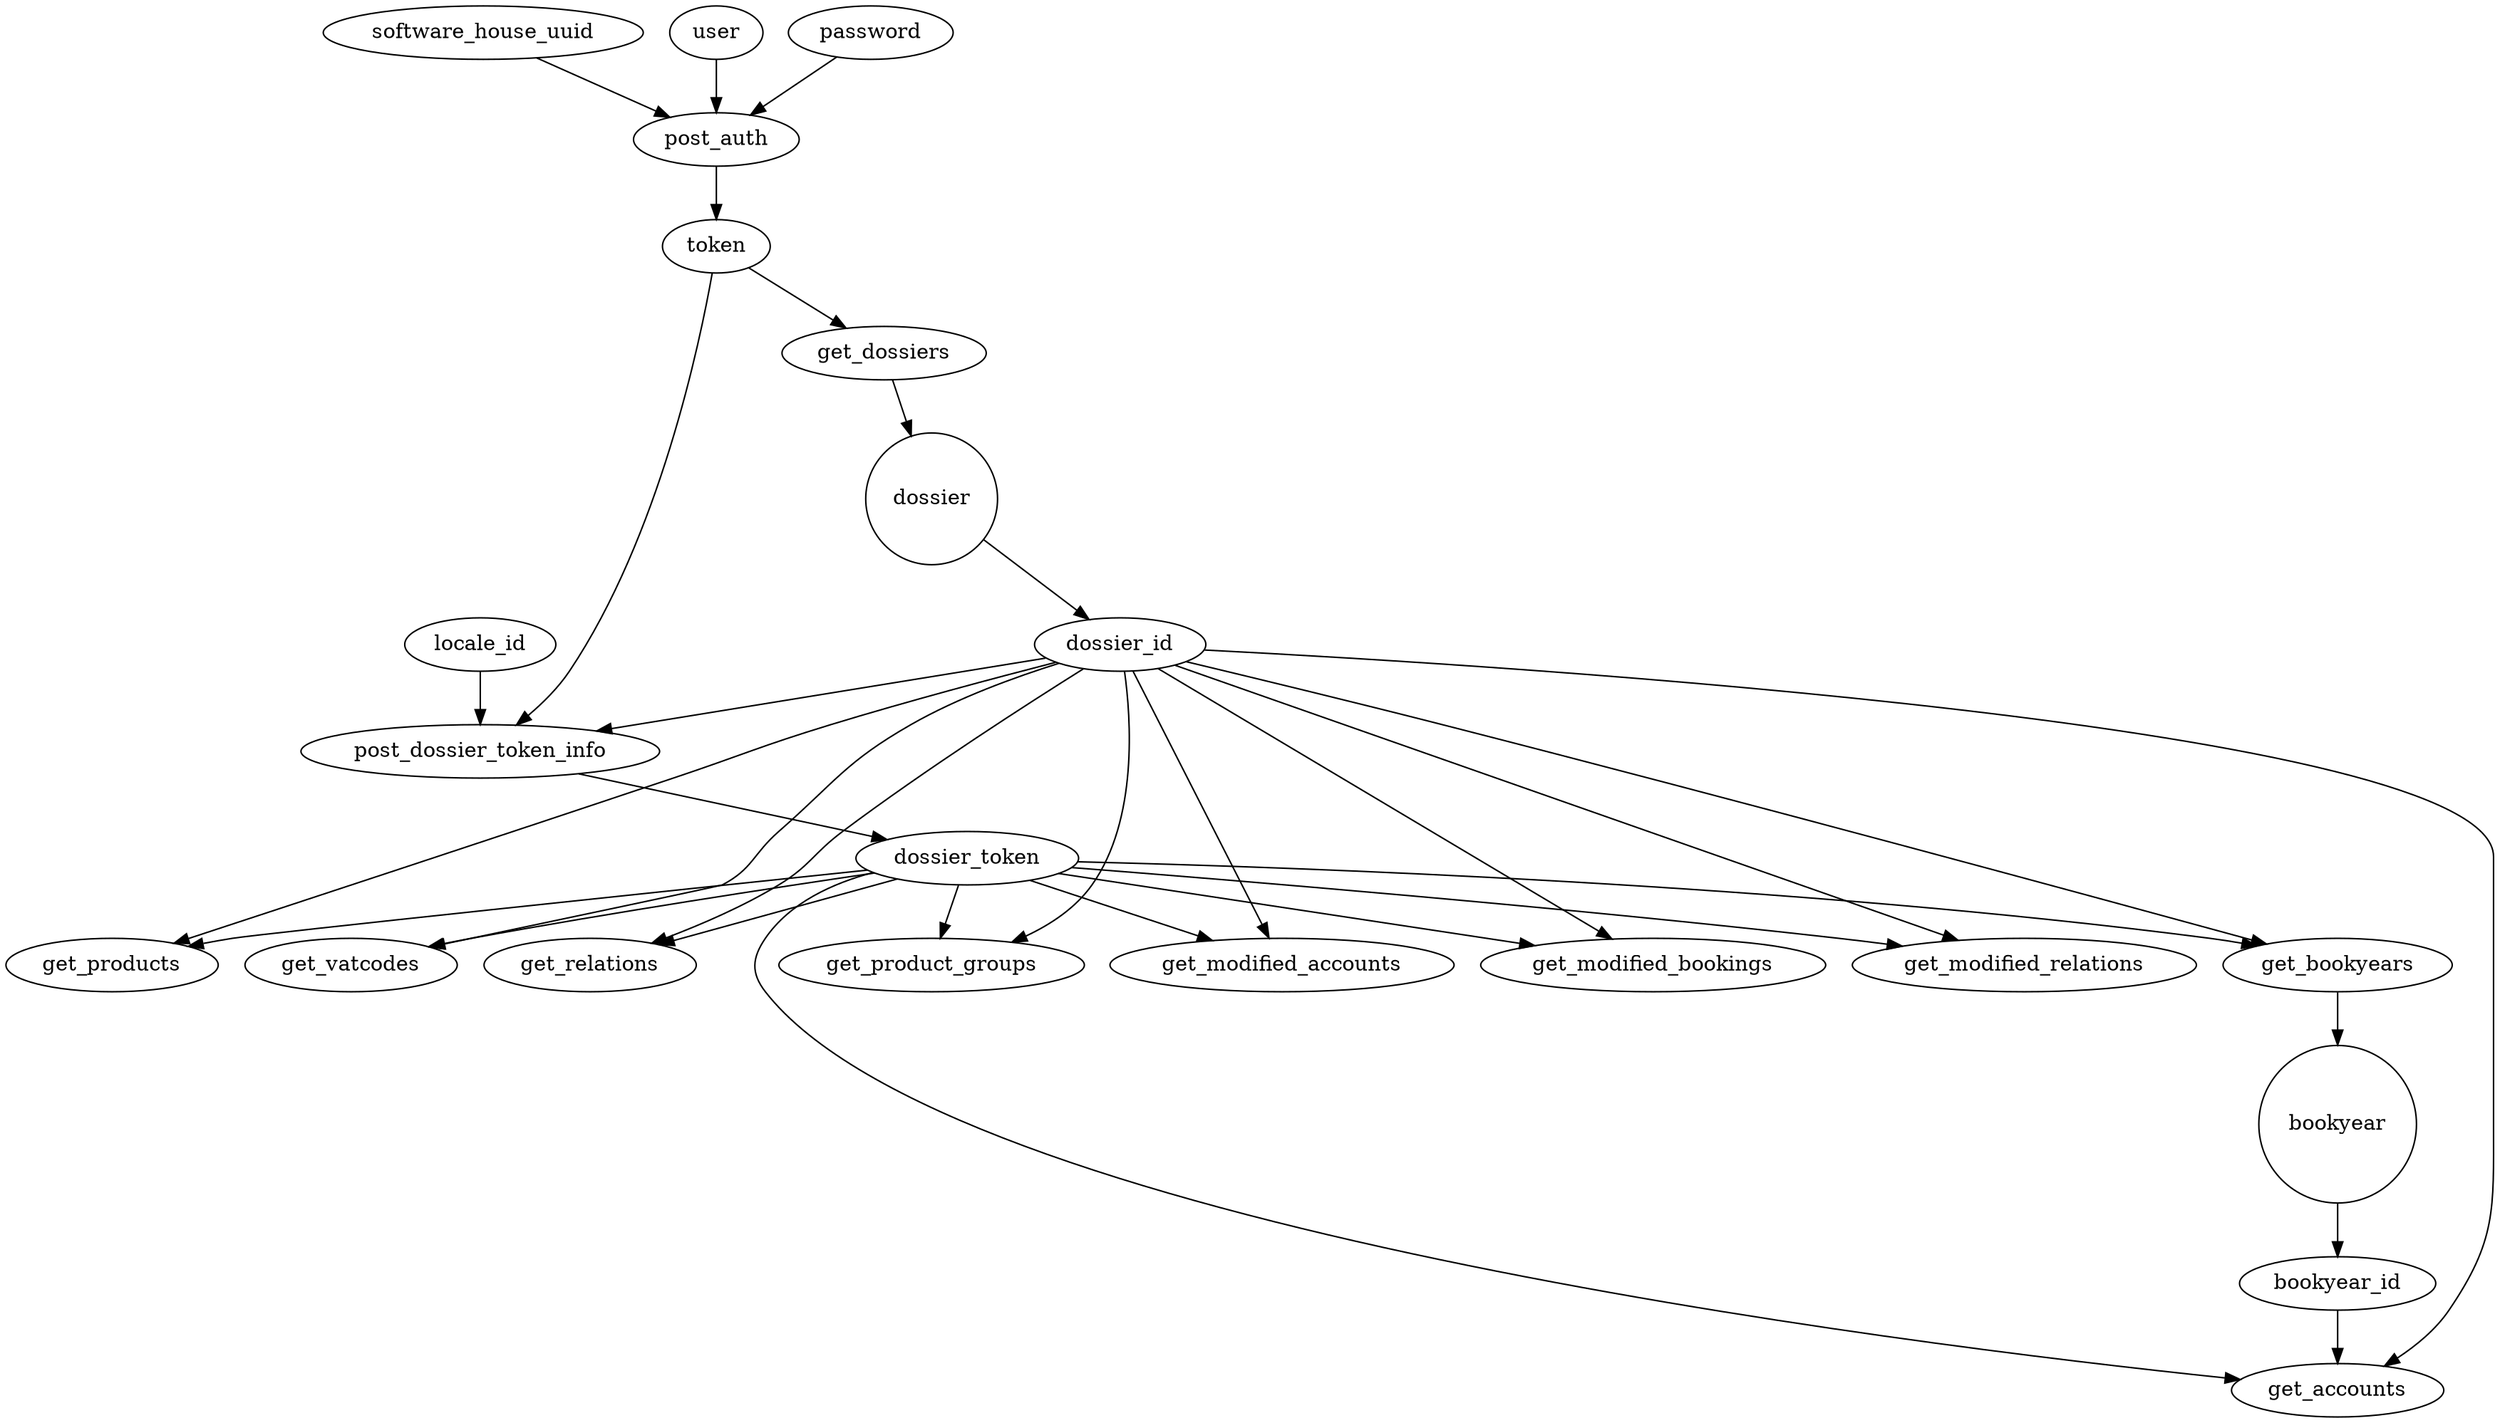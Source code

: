 digraph {
software_house_uuid;
user;
password;
locale_id;
post_auth;
token;
get_dossiers;
dossier_id;
post_dossier_token_info;
dossier_token;
get_bookyears;
bookyear_id;
get_accounts;
get_products;
get_vatcodes;
get_relations;
get_product_groups;
get_modified_accounts;
get_modified_bookings;
get_modified_relations;
"get_dossiers->dossier_id" [shape=circle, label=dossier];
"get_bookyears->bookyear_id" [shape=circle, label=bookyear];
software_house_uuid -> post_auth [key="software_house_uuid", loop=False];
user -> post_auth [key=user, loop=False];
password -> post_auth [key=password, loop=False];
locale_id -> post_dossier_token_info [key="locale_id", loop=False];
post_auth -> token [key=data, loop=False];
token -> get_dossiers [key=token, loop=False];
token -> post_dossier_token_info [key=token, loop=False];
get_dossiers -> "get_dossiers->dossier_id" [key=dossier];
dossier_id -> post_dossier_token_info [key="dossier_id", loop=False];
dossier_id -> get_bookyears [key="dossier_id", loop=False];
dossier_id -> get_accounts [key="dossier_id", loop=False];
dossier_id -> get_products [key="dossier_id", loop=False];
dossier_id -> get_vatcodes [key="dossier_id", loop=False];
dossier_id -> get_relations [key="dossier_id", loop=False];
dossier_id -> get_product_groups [key="dossier_id", loop=False];
dossier_id -> get_modified_accounts [key="dossier_id", loop=False];
dossier_id -> get_modified_bookings [key="dossier_id", loop=False];
dossier_id -> get_modified_relations [key="dossier_id", loop=False];
post_dossier_token_info -> dossier_token [key=data, loop=False];
dossier_token -> get_bookyears [key="dossier_token", loop=False];
dossier_token -> get_accounts [key="dossier_token", loop=False];
dossier_token -> get_products [key="dossier_token", loop=False];
dossier_token -> get_vatcodes [key="dossier_token", loop=False];
dossier_token -> get_relations [key="dossier_token", loop=False];
dossier_token -> get_product_groups [key="dossier_token", loop=False];
dossier_token -> get_modified_accounts [key="dossier_token", loop=False];
dossier_token -> get_modified_bookings [key="dossier_token", loop=False];
dossier_token -> get_modified_relations [key="dossier_token", loop=False];
get_bookyears -> "get_bookyears->bookyear_id" [key=bookyear];
bookyear_id -> get_accounts [key="bookyear_id", loop=False];
"get_dossiers->dossier_id" -> dossier_id [key=dossier];
"get_bookyears->bookyear_id" -> bookyear_id [key=bookyear];
}
